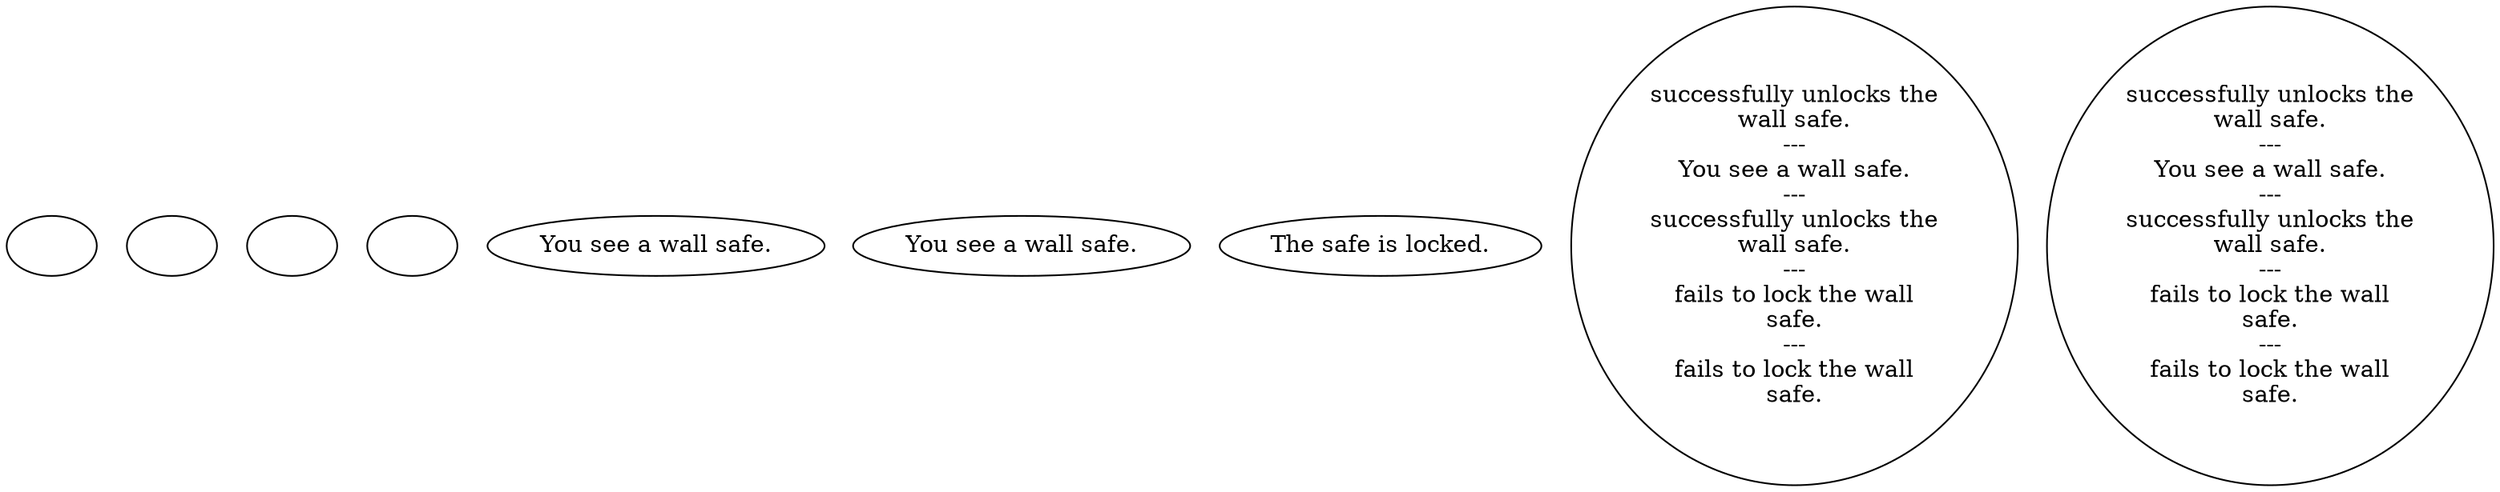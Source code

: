 digraph miWalSfe {
  "checkPartyMembersNearDoor" [style=filled       fillcolor="#FFFFFF"       color="#000000"]
  "checkPartyMembersNearDoor" [label=""]
  "start" [style=filled       fillcolor="#FFFFFF"       color="#000000"]
  "start" [label=""]
  "map_enter_p_proc" [style=filled       fillcolor="#FFFFFF"       color="#000000"]
  "map_enter_p_proc" [label=""]
  "map_update_p_proc" [style=filled       fillcolor="#FFFFFF"       color="#000000"]
  "map_update_p_proc" [label=""]
  "look_at_p_proc" [style=filled       fillcolor="#FFFFFF"       color="#000000"]
  "look_at_p_proc" [label="You see a wall safe."]
  "description_p_proc" [style=filled       fillcolor="#FFFFFF"       color="#000000"]
  "description_p_proc" [label="You see a wall safe."]
  "use_p_proc" [style=filled       fillcolor="#FFFFFF"       color="#000000"]
  "use_p_proc" [label="The safe is locked."]
  "use_obj_on_p_proc" [style=filled       fillcolor="#FFFFFF"       color="#000000"]
  "use_obj_on_p_proc" [label="successfully unlocks the\nwall safe.\n---\nYou see a wall safe.\n---\nsuccessfully unlocks the\nwall safe.\n---\nfails to lock the wall\nsafe.\n---\nfails to lock the wall\nsafe."]
  "use_skill_on_p_proc" [style=filled       fillcolor="#FFFFFF"       color="#000000"]
  "use_skill_on_p_proc" [label="successfully unlocks the\nwall safe.\n---\nYou see a wall safe.\n---\nsuccessfully unlocks the\nwall safe.\n---\nfails to lock the wall\nsafe.\n---\nfails to lock the wall\nsafe."]
}